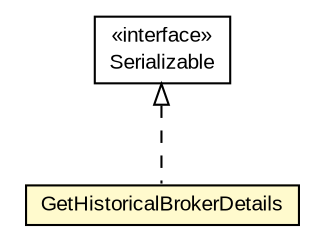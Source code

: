 #!/usr/local/bin/dot
#
# Class diagram 
# Generated by UMLGraph version R5_6-24-gf6e263 (http://www.umlgraph.org/)
#

digraph G {
	edge [fontname="arial",fontsize=10,labelfontname="arial",labelfontsize=10];
	node [fontname="arial",fontsize=10,shape=plaintext];
	nodesep=0.25;
	ranksep=0.5;
	// org.miloss.fgsms.services.interfaces.dataaccessservice.GetHistoricalBrokerDetails
	c155278 [label=<<table title="org.miloss.fgsms.services.interfaces.dataaccessservice.GetHistoricalBrokerDetails" border="0" cellborder="1" cellspacing="0" cellpadding="2" port="p" bgcolor="lemonChiffon" href="./GetHistoricalBrokerDetails.html">
		<tr><td><table border="0" cellspacing="0" cellpadding="1">
<tr><td align="center" balign="center"> GetHistoricalBrokerDetails </td></tr>
		</table></td></tr>
		</table>>, URL="./GetHistoricalBrokerDetails.html", fontname="arial", fontcolor="black", fontsize=10.0];
	//org.miloss.fgsms.services.interfaces.dataaccessservice.GetHistoricalBrokerDetails implements java.io.Serializable
	c155750:p -> c155278:p [dir=back,arrowtail=empty,style=dashed];
	// java.io.Serializable
	c155750 [label=<<table title="java.io.Serializable" border="0" cellborder="1" cellspacing="0" cellpadding="2" port="p" href="http://java.sun.com/j2se/1.4.2/docs/api/java/io/Serializable.html">
		<tr><td><table border="0" cellspacing="0" cellpadding="1">
<tr><td align="center" balign="center"> &#171;interface&#187; </td></tr>
<tr><td align="center" balign="center"> Serializable </td></tr>
		</table></td></tr>
		</table>>, URL="http://java.sun.com/j2se/1.4.2/docs/api/java/io/Serializable.html", fontname="arial", fontcolor="black", fontsize=10.0];
}


